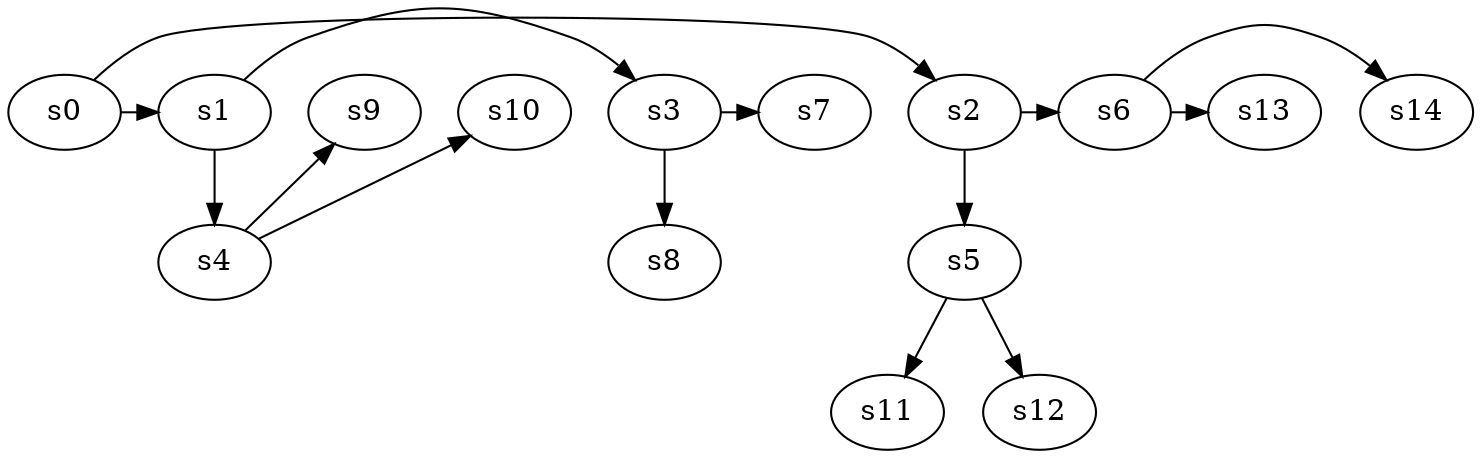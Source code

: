 digraph game_0271_branch_4_2 {
    s0 [name="s0", player=0, target=1];
    s1 [name="s1", player=1];
    s2 [name="s2", player=1, target=1];
    s3 [name="s3", player=0];
    s4 [name="s4", player=0];
    s5 [name="s5", player=1];
    s6 [name="s6", player=1, target=1];
    s7 [name="s7", player=1];
    s8 [name="s8", player=0];
    s9 [name="s9", player=0, target=1];
    s10 [name="s10", player=0, target=1];
    s11 [name="s11", player=0, target=1];
    s12 [name="s12", player=0];
    s13 [name="s13", player=0];
    s14 [name="s14", player=0, target=1];

    s0 -> s1 [constraint="time % 4 == 0 || time % 2 == 1"];
    s0 -> s2 [constraint="time % 6 == 5"];
    s1 -> s3 [constraint="!(time % 4 == 0)"];
    s1 -> s4;
    s2 -> s5;
    s2 -> s6 [constraint="time == 1 || time == 2 || time == 11 || time == 13"];
    s3 -> s7 [constraint="time == 12"];
    s3 -> s8;
    s4 -> s9 [constraint="time % 3 == 2"];
    s4 -> s10 [constraint="time % 4 == 0 || time % 3 == 1"];
    s5 -> s11;
    s5 -> s12;
    s6 -> s13 [constraint="time % 4 == 0"];
    s6 -> s14 [constraint="time == 4 || time == 11 || time == 13"];
}
